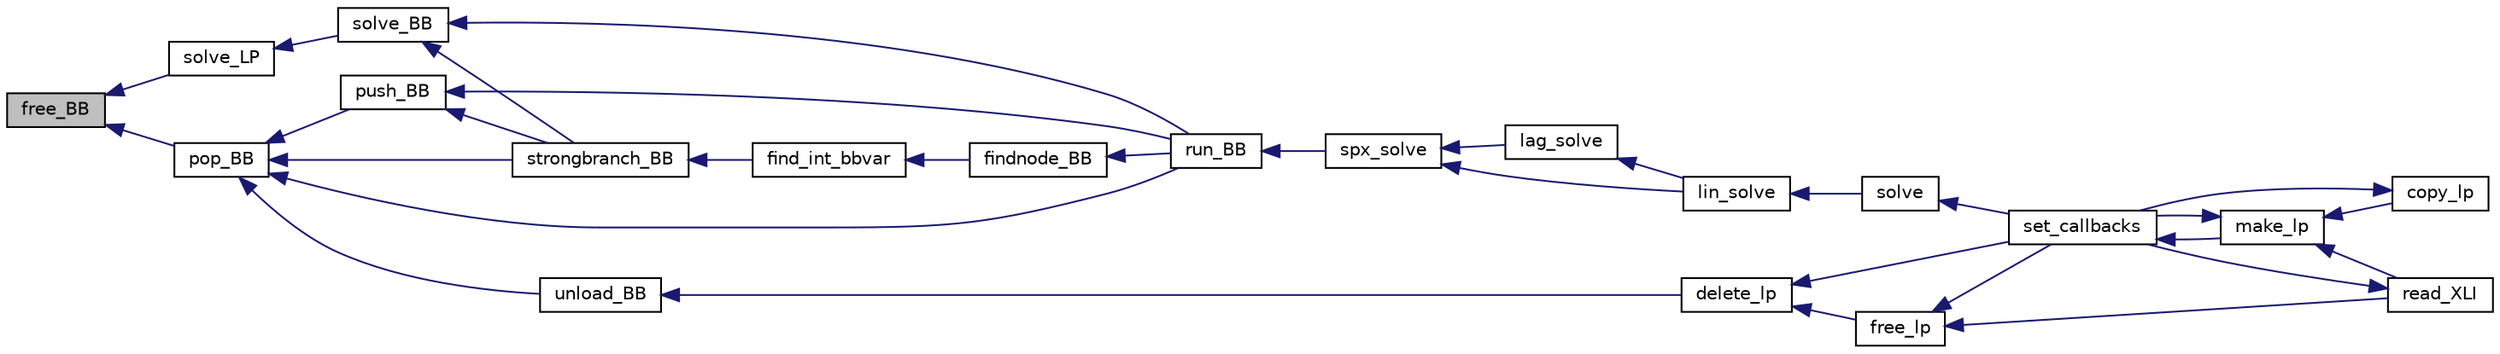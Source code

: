 digraph "free_BB"
{
  edge [fontname="Helvetica",fontsize="10",labelfontname="Helvetica",labelfontsize="10"];
  node [fontname="Helvetica",fontsize="10",shape=record];
  rankdir="LR";
  Node359 [label="free_BB",height=0.2,width=0.4,color="black", fillcolor="grey75", style="filled", fontcolor="black"];
  Node359 -> Node360 [dir="back",color="midnightblue",fontsize="10",style="solid",fontname="Helvetica"];
  Node360 [label="pop_BB",height=0.2,width=0.4,color="black", fillcolor="white", style="filled",URL="$d1/dbf/lp__mipbb_8h.html#a12d4ce8c9c1f517eda97e5101d0a70e6"];
  Node360 -> Node361 [dir="back",color="midnightblue",fontsize="10",style="solid",fontname="Helvetica"];
  Node361 [label="unload_BB",height=0.2,width=0.4,color="black", fillcolor="white", style="filled",URL="$df/df7/lp__lib_8h.html#a7f4e2ea06956065e514cd0902830dc99"];
  Node361 -> Node362 [dir="back",color="midnightblue",fontsize="10",style="solid",fontname="Helvetica"];
  Node362 [label="delete_lp",height=0.2,width=0.4,color="black", fillcolor="white", style="filled",URL="$df/df7/lp__lib_8h.html#af9cd97825f0cd436b3c3fc3bdf1c82b8"];
  Node362 -> Node363 [dir="back",color="midnightblue",fontsize="10",style="solid",fontname="Helvetica"];
  Node363 [label="free_lp",height=0.2,width=0.4,color="black", fillcolor="white", style="filled",URL="$df/df7/lp__lib_8h.html#a8ea5effebbfa9ce4844bb713471a7aa1"];
  Node363 -> Node364 [dir="back",color="midnightblue",fontsize="10",style="solid",fontname="Helvetica"];
  Node364 [label="set_callbacks",height=0.2,width=0.4,color="black", fillcolor="white", style="filled",URL="$df/df7/lp__lib_8h.html#a929e8acb9704f61e16927c915c15cd07"];
  Node364 -> Node365 [dir="back",color="midnightblue",fontsize="10",style="solid",fontname="Helvetica"];
  Node365 [label="make_lp",height=0.2,width=0.4,color="black", fillcolor="white", style="filled",URL="$df/df7/lp__lib_8h.html#a68a0333d84dd944f67e2a0ec72e346a9"];
  Node365 -> Node366 [dir="back",color="midnightblue",fontsize="10",style="solid",fontname="Helvetica"];
  Node366 [label="copy_lp",height=0.2,width=0.4,color="black", fillcolor="white", style="filled",URL="$df/df7/lp__lib_8h.html#aca83ecdbc200b414db491306f3070ae9"];
  Node366 -> Node364 [dir="back",color="midnightblue",fontsize="10",style="solid",fontname="Helvetica"];
  Node365 -> Node364 [dir="back",color="midnightblue",fontsize="10",style="solid",fontname="Helvetica"];
  Node365 -> Node367 [dir="back",color="midnightblue",fontsize="10",style="solid",fontname="Helvetica"];
  Node367 [label="read_XLI",height=0.2,width=0.4,color="black", fillcolor="white", style="filled",URL="$df/df7/lp__lib_8h.html#a351dd803960ab0dae2b39f2c65d3a58d"];
  Node367 -> Node364 [dir="back",color="midnightblue",fontsize="10",style="solid",fontname="Helvetica"];
  Node363 -> Node367 [dir="back",color="midnightblue",fontsize="10",style="solid",fontname="Helvetica"];
  Node362 -> Node364 [dir="back",color="midnightblue",fontsize="10",style="solid",fontname="Helvetica"];
  Node360 -> Node368 [dir="back",color="midnightblue",fontsize="10",style="solid",fontname="Helvetica"];
  Node368 [label="push_BB",height=0.2,width=0.4,color="black", fillcolor="white", style="filled",URL="$d1/dbf/lp__mipbb_8h.html#a29fef70f6e599c3d0961c052d6a780df"];
  Node368 -> Node369 [dir="back",color="midnightblue",fontsize="10",style="solid",fontname="Helvetica"];
  Node369 [label="strongbranch_BB",height=0.2,width=0.4,color="black", fillcolor="white", style="filled",URL="$d1/dbf/lp__mipbb_8h.html#a14912803f02db21c25829df065202762"];
  Node369 -> Node370 [dir="back",color="midnightblue",fontsize="10",style="solid",fontname="Helvetica"];
  Node370 [label="find_int_bbvar",height=0.2,width=0.4,color="black", fillcolor="white", style="filled",URL="$df/df7/lp__lib_8h.html#ad6104a5cc6ae29cc1dd1327d8d36047e"];
  Node370 -> Node371 [dir="back",color="midnightblue",fontsize="10",style="solid",fontname="Helvetica"];
  Node371 [label="findnode_BB",height=0.2,width=0.4,color="black", fillcolor="white", style="filled",URL="$d1/dbf/lp__mipbb_8h.html#ad9c2614a833a1e0ab7f4425068752663"];
  Node371 -> Node372 [dir="back",color="midnightblue",fontsize="10",style="solid",fontname="Helvetica"];
  Node372 [label="run_BB",height=0.2,width=0.4,color="black", fillcolor="white", style="filled",URL="$d1/dbf/lp__mipbb_8h.html#a1d8d97b4f4f35f07e6b798f07a62e527"];
  Node372 -> Node373 [dir="back",color="midnightblue",fontsize="10",style="solid",fontname="Helvetica"];
  Node373 [label="spx_solve",height=0.2,width=0.4,color="black", fillcolor="white", style="filled",URL="$d1/d0a/lp__simplex_8h.html#a3effc8b68c1fb21095e7324d83d0dbf7"];
  Node373 -> Node374 [dir="back",color="midnightblue",fontsize="10",style="solid",fontname="Helvetica"];
  Node374 [label="lag_solve",height=0.2,width=0.4,color="black", fillcolor="white", style="filled",URL="$d1/d0a/lp__simplex_8h.html#a320e9e82c06466267a7cb7844c7767b8"];
  Node374 -> Node375 [dir="back",color="midnightblue",fontsize="10",style="solid",fontname="Helvetica"];
  Node375 [label="lin_solve",height=0.2,width=0.4,color="black", fillcolor="white", style="filled",URL="$d1/d0a/lp__simplex_8h.html#a794b0beb471eb7ece9a694717b65b947"];
  Node375 -> Node376 [dir="back",color="midnightblue",fontsize="10",style="solid",fontname="Helvetica"];
  Node376 [label="solve",height=0.2,width=0.4,color="black", fillcolor="white", style="filled",URL="$df/df7/lp__lib_8h.html#a0f4da3a192397e77e6fe92704d4fad3f"];
  Node376 -> Node364 [dir="back",color="midnightblue",fontsize="10",style="solid",fontname="Helvetica"];
  Node373 -> Node375 [dir="back",color="midnightblue",fontsize="10",style="solid",fontname="Helvetica"];
  Node368 -> Node372 [dir="back",color="midnightblue",fontsize="10",style="solid",fontname="Helvetica"];
  Node360 -> Node369 [dir="back",color="midnightblue",fontsize="10",style="solid",fontname="Helvetica"];
  Node360 -> Node372 [dir="back",color="midnightblue",fontsize="10",style="solid",fontname="Helvetica"];
  Node359 -> Node377 [dir="back",color="midnightblue",fontsize="10",style="solid",fontname="Helvetica"];
  Node377 [label="solve_LP",height=0.2,width=0.4,color="black", fillcolor="white", style="filled",URL="$d1/dbf/lp__mipbb_8h.html#a8f2122bd9c45170c45f236f9fe3d0dd7"];
  Node377 -> Node378 [dir="back",color="midnightblue",fontsize="10",style="solid",fontname="Helvetica"];
  Node378 [label="solve_BB",height=0.2,width=0.4,color="black", fillcolor="white", style="filled",URL="$d1/dbf/lp__mipbb_8h.html#a43e95e2128e85df2643cbc0bfce4746c"];
  Node378 -> Node369 [dir="back",color="midnightblue",fontsize="10",style="solid",fontname="Helvetica"];
  Node378 -> Node372 [dir="back",color="midnightblue",fontsize="10",style="solid",fontname="Helvetica"];
}
